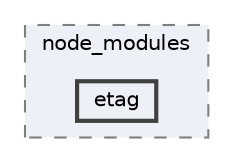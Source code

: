 digraph "pkiclassroomrescheduler/src/main/frontend/node_modules/etag"
{
 // LATEX_PDF_SIZE
  bgcolor="transparent";
  edge [fontname=Helvetica,fontsize=10,labelfontname=Helvetica,labelfontsize=10];
  node [fontname=Helvetica,fontsize=10,shape=box,height=0.2,width=0.4];
  compound=true
  subgraph clusterdir_72953eda66ccb3a2722c28e1c3e6c23b {
    graph [ bgcolor="#edf0f7", pencolor="grey50", label="node_modules", fontname=Helvetica,fontsize=10 style="filled,dashed", URL="dir_72953eda66ccb3a2722c28e1c3e6c23b.html",tooltip=""]
  dir_beb78207222634db21f683e53611a460 [label="etag", fillcolor="#edf0f7", color="grey25", style="filled,bold", URL="dir_beb78207222634db21f683e53611a460.html",tooltip=""];
  }
}
